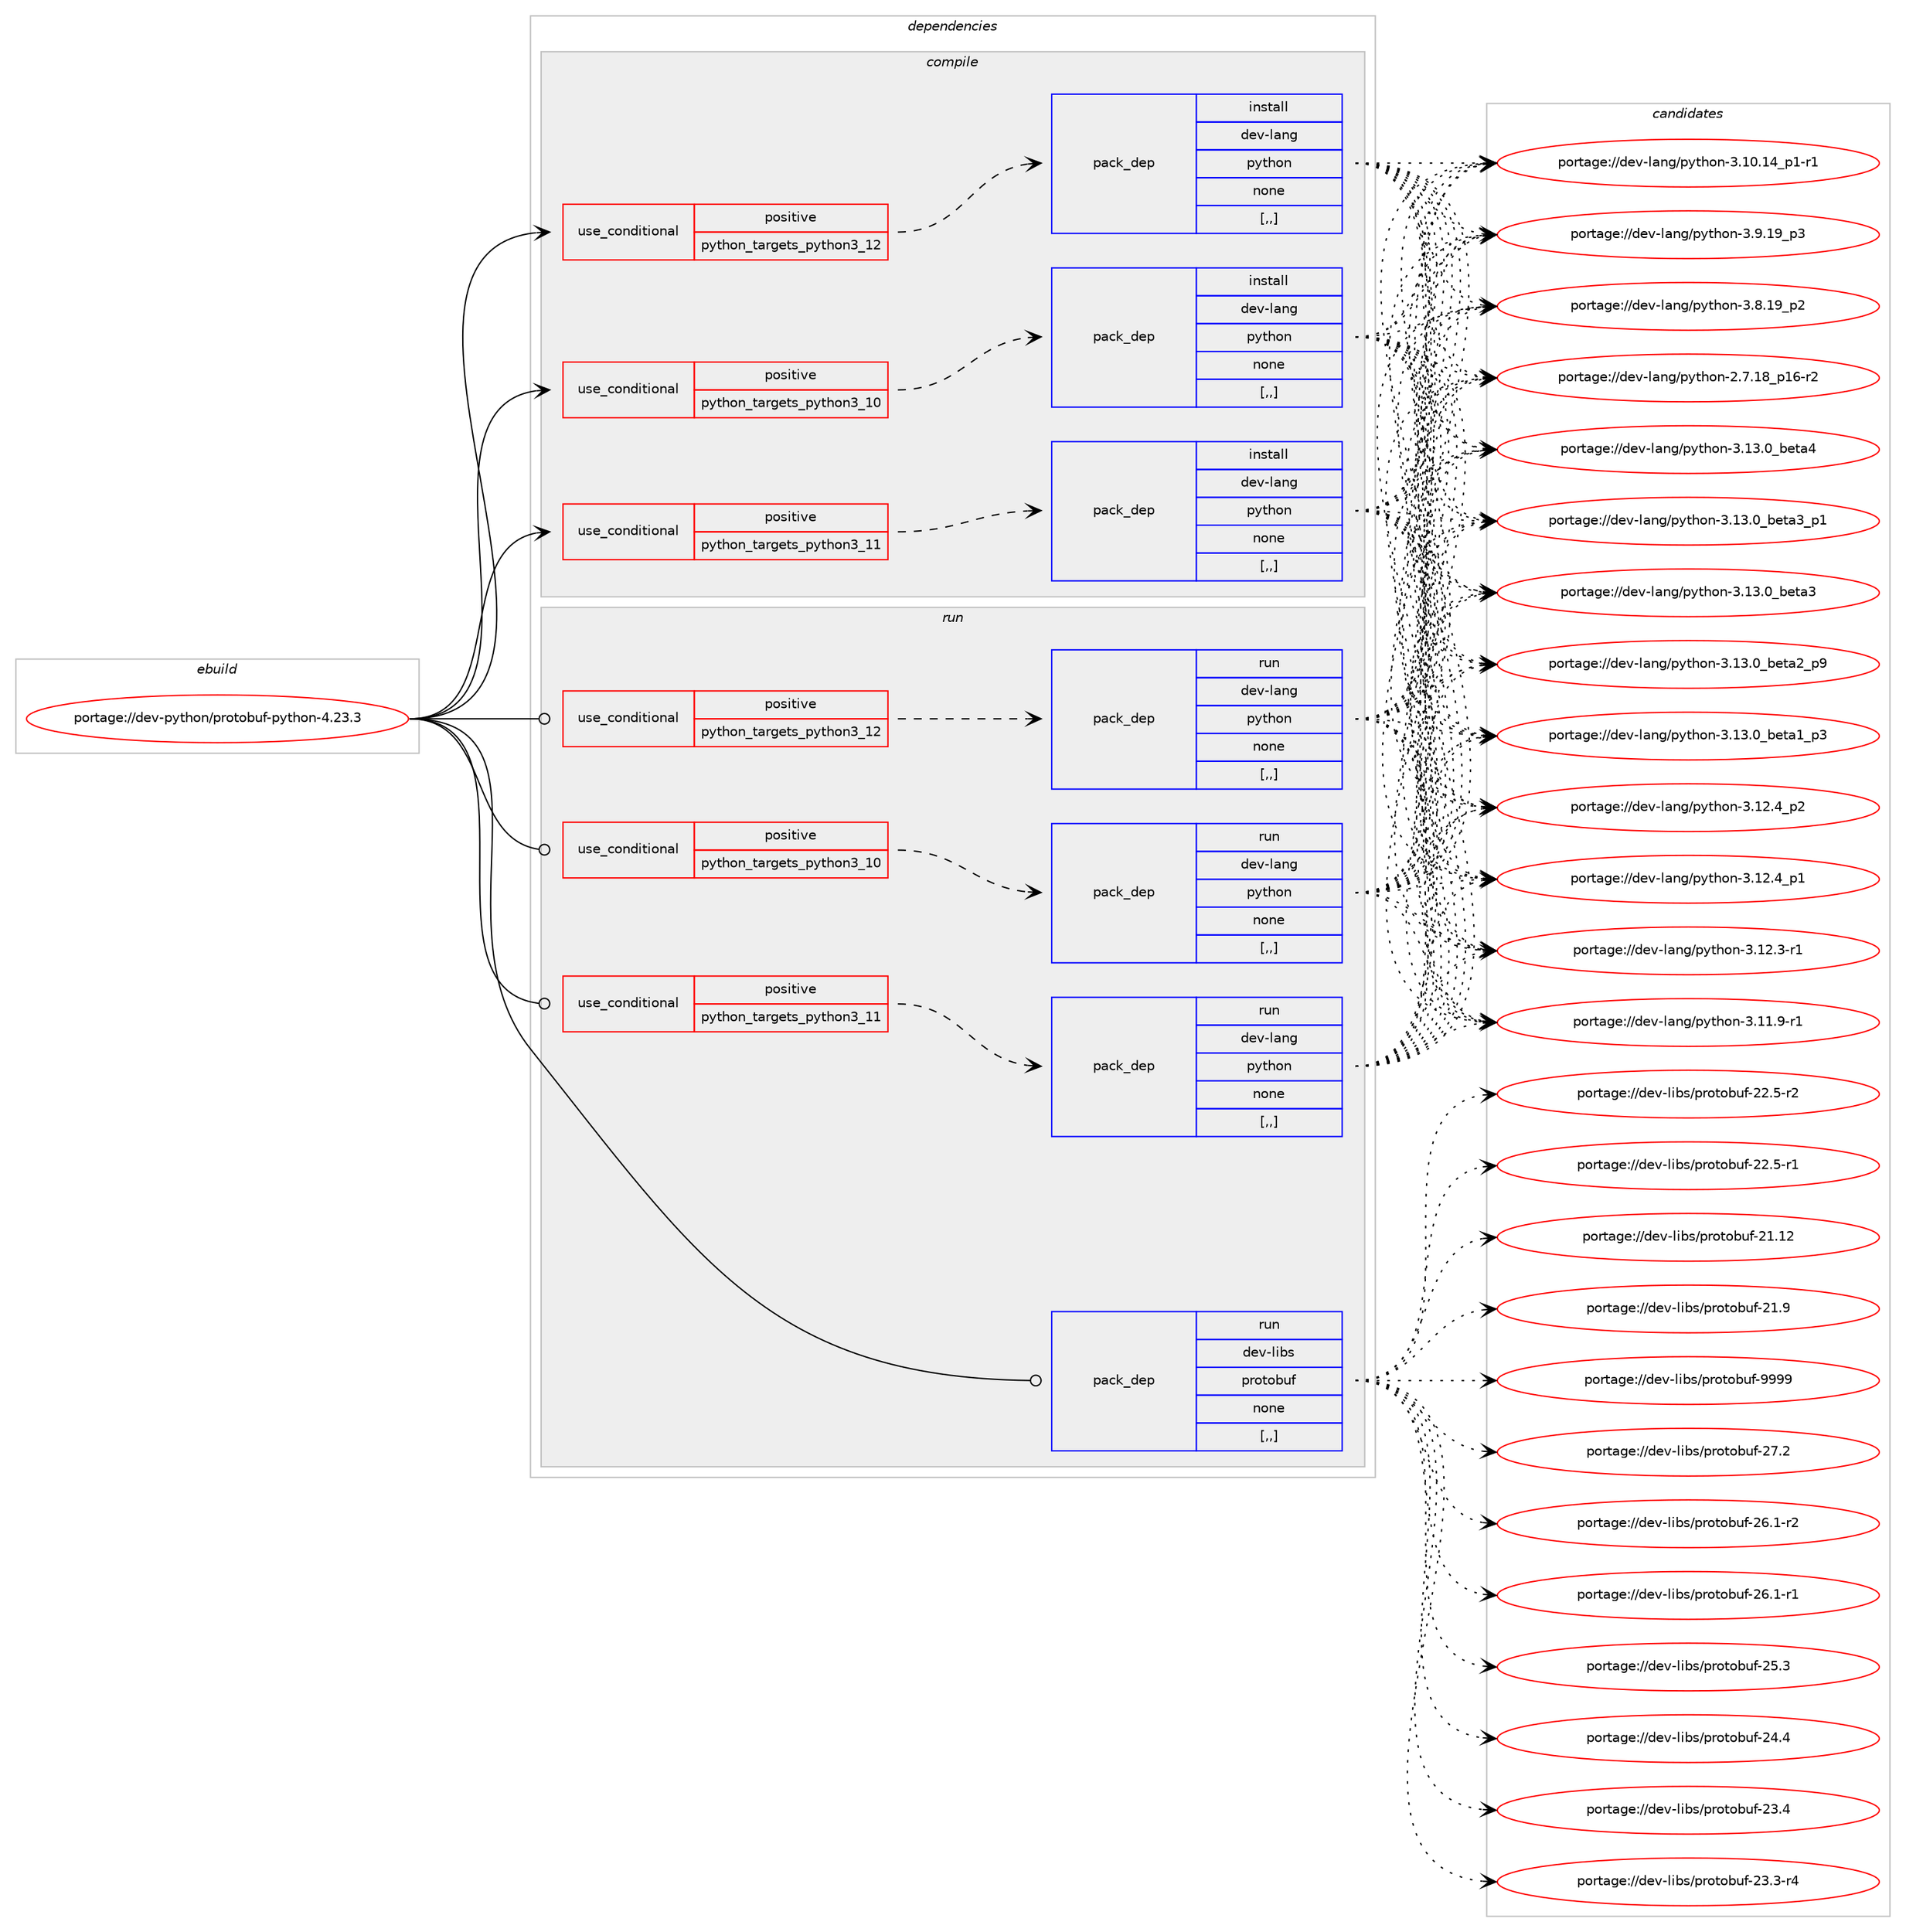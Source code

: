 digraph prolog {

# *************
# Graph options
# *************

newrank=true;
concentrate=true;
compound=true;
graph [rankdir=LR,fontname=Helvetica,fontsize=10,ranksep=1.5];#, ranksep=2.5, nodesep=0.2];
edge  [arrowhead=vee];
node  [fontname=Helvetica,fontsize=10];

# **********
# The ebuild
# **********

subgraph cluster_leftcol {
color=gray;
label=<<i>ebuild</i>>;
id [label="portage://dev-python/protobuf-python-4.23.3", color=red, width=4, href="../dev-python/protobuf-python-4.23.3.svg"];
}

# ****************
# The dependencies
# ****************

subgraph cluster_midcol {
color=gray;
label=<<i>dependencies</i>>;
subgraph cluster_compile {
fillcolor="#eeeeee";
style=filled;
label=<<i>compile</i>>;
subgraph cond36402 {
dependency155525 [label=<<TABLE BORDER="0" CELLBORDER="1" CELLSPACING="0" CELLPADDING="4"><TR><TD ROWSPAN="3" CELLPADDING="10">use_conditional</TD></TR><TR><TD>positive</TD></TR><TR><TD>python_targets_python3_10</TD></TR></TABLE>>, shape=none, color=red];
subgraph pack117871 {
dependency155526 [label=<<TABLE BORDER="0" CELLBORDER="1" CELLSPACING="0" CELLPADDING="4" WIDTH="220"><TR><TD ROWSPAN="6" CELLPADDING="30">pack_dep</TD></TR><TR><TD WIDTH="110">install</TD></TR><TR><TD>dev-lang</TD></TR><TR><TD>python</TD></TR><TR><TD>none</TD></TR><TR><TD>[,,]</TD></TR></TABLE>>, shape=none, color=blue];
}
dependency155525:e -> dependency155526:w [weight=20,style="dashed",arrowhead="vee"];
}
id:e -> dependency155525:w [weight=20,style="solid",arrowhead="vee"];
subgraph cond36403 {
dependency155527 [label=<<TABLE BORDER="0" CELLBORDER="1" CELLSPACING="0" CELLPADDING="4"><TR><TD ROWSPAN="3" CELLPADDING="10">use_conditional</TD></TR><TR><TD>positive</TD></TR><TR><TD>python_targets_python3_11</TD></TR></TABLE>>, shape=none, color=red];
subgraph pack117872 {
dependency155528 [label=<<TABLE BORDER="0" CELLBORDER="1" CELLSPACING="0" CELLPADDING="4" WIDTH="220"><TR><TD ROWSPAN="6" CELLPADDING="30">pack_dep</TD></TR><TR><TD WIDTH="110">install</TD></TR><TR><TD>dev-lang</TD></TR><TR><TD>python</TD></TR><TR><TD>none</TD></TR><TR><TD>[,,]</TD></TR></TABLE>>, shape=none, color=blue];
}
dependency155527:e -> dependency155528:w [weight=20,style="dashed",arrowhead="vee"];
}
id:e -> dependency155527:w [weight=20,style="solid",arrowhead="vee"];
subgraph cond36404 {
dependency155529 [label=<<TABLE BORDER="0" CELLBORDER="1" CELLSPACING="0" CELLPADDING="4"><TR><TD ROWSPAN="3" CELLPADDING="10">use_conditional</TD></TR><TR><TD>positive</TD></TR><TR><TD>python_targets_python3_12</TD></TR></TABLE>>, shape=none, color=red];
subgraph pack117873 {
dependency155530 [label=<<TABLE BORDER="0" CELLBORDER="1" CELLSPACING="0" CELLPADDING="4" WIDTH="220"><TR><TD ROWSPAN="6" CELLPADDING="30">pack_dep</TD></TR><TR><TD WIDTH="110">install</TD></TR><TR><TD>dev-lang</TD></TR><TR><TD>python</TD></TR><TR><TD>none</TD></TR><TR><TD>[,,]</TD></TR></TABLE>>, shape=none, color=blue];
}
dependency155529:e -> dependency155530:w [weight=20,style="dashed",arrowhead="vee"];
}
id:e -> dependency155529:w [weight=20,style="solid",arrowhead="vee"];
}
subgraph cluster_compileandrun {
fillcolor="#eeeeee";
style=filled;
label=<<i>compile and run</i>>;
}
subgraph cluster_run {
fillcolor="#eeeeee";
style=filled;
label=<<i>run</i>>;
subgraph cond36405 {
dependency155531 [label=<<TABLE BORDER="0" CELLBORDER="1" CELLSPACING="0" CELLPADDING="4"><TR><TD ROWSPAN="3" CELLPADDING="10">use_conditional</TD></TR><TR><TD>positive</TD></TR><TR><TD>python_targets_python3_10</TD></TR></TABLE>>, shape=none, color=red];
subgraph pack117874 {
dependency155532 [label=<<TABLE BORDER="0" CELLBORDER="1" CELLSPACING="0" CELLPADDING="4" WIDTH="220"><TR><TD ROWSPAN="6" CELLPADDING="30">pack_dep</TD></TR><TR><TD WIDTH="110">run</TD></TR><TR><TD>dev-lang</TD></TR><TR><TD>python</TD></TR><TR><TD>none</TD></TR><TR><TD>[,,]</TD></TR></TABLE>>, shape=none, color=blue];
}
dependency155531:e -> dependency155532:w [weight=20,style="dashed",arrowhead="vee"];
}
id:e -> dependency155531:w [weight=20,style="solid",arrowhead="odot"];
subgraph cond36406 {
dependency155533 [label=<<TABLE BORDER="0" CELLBORDER="1" CELLSPACING="0" CELLPADDING="4"><TR><TD ROWSPAN="3" CELLPADDING="10">use_conditional</TD></TR><TR><TD>positive</TD></TR><TR><TD>python_targets_python3_11</TD></TR></TABLE>>, shape=none, color=red];
subgraph pack117875 {
dependency155534 [label=<<TABLE BORDER="0" CELLBORDER="1" CELLSPACING="0" CELLPADDING="4" WIDTH="220"><TR><TD ROWSPAN="6" CELLPADDING="30">pack_dep</TD></TR><TR><TD WIDTH="110">run</TD></TR><TR><TD>dev-lang</TD></TR><TR><TD>python</TD></TR><TR><TD>none</TD></TR><TR><TD>[,,]</TD></TR></TABLE>>, shape=none, color=blue];
}
dependency155533:e -> dependency155534:w [weight=20,style="dashed",arrowhead="vee"];
}
id:e -> dependency155533:w [weight=20,style="solid",arrowhead="odot"];
subgraph cond36407 {
dependency155535 [label=<<TABLE BORDER="0" CELLBORDER="1" CELLSPACING="0" CELLPADDING="4"><TR><TD ROWSPAN="3" CELLPADDING="10">use_conditional</TD></TR><TR><TD>positive</TD></TR><TR><TD>python_targets_python3_12</TD></TR></TABLE>>, shape=none, color=red];
subgraph pack117876 {
dependency155536 [label=<<TABLE BORDER="0" CELLBORDER="1" CELLSPACING="0" CELLPADDING="4" WIDTH="220"><TR><TD ROWSPAN="6" CELLPADDING="30">pack_dep</TD></TR><TR><TD WIDTH="110">run</TD></TR><TR><TD>dev-lang</TD></TR><TR><TD>python</TD></TR><TR><TD>none</TD></TR><TR><TD>[,,]</TD></TR></TABLE>>, shape=none, color=blue];
}
dependency155535:e -> dependency155536:w [weight=20,style="dashed",arrowhead="vee"];
}
id:e -> dependency155535:w [weight=20,style="solid",arrowhead="odot"];
subgraph pack117877 {
dependency155537 [label=<<TABLE BORDER="0" CELLBORDER="1" CELLSPACING="0" CELLPADDING="4" WIDTH="220"><TR><TD ROWSPAN="6" CELLPADDING="30">pack_dep</TD></TR><TR><TD WIDTH="110">run</TD></TR><TR><TD>dev-libs</TD></TR><TR><TD>protobuf</TD></TR><TR><TD>none</TD></TR><TR><TD>[,,]</TD></TR></TABLE>>, shape=none, color=blue];
}
id:e -> dependency155537:w [weight=20,style="solid",arrowhead="odot"];
}
}

# **************
# The candidates
# **************

subgraph cluster_choices {
rank=same;
color=gray;
label=<<i>candidates</i>>;

subgraph choice117871 {
color=black;
nodesep=1;
choice1001011184510897110103471121211161041111104551464951464895981011169752 [label="portage://dev-lang/python-3.13.0_beta4", color=red, width=4,href="../dev-lang/python-3.13.0_beta4.svg"];
choice10010111845108971101034711212111610411111045514649514648959810111697519511249 [label="portage://dev-lang/python-3.13.0_beta3_p1", color=red, width=4,href="../dev-lang/python-3.13.0_beta3_p1.svg"];
choice1001011184510897110103471121211161041111104551464951464895981011169751 [label="portage://dev-lang/python-3.13.0_beta3", color=red, width=4,href="../dev-lang/python-3.13.0_beta3.svg"];
choice10010111845108971101034711212111610411111045514649514648959810111697509511257 [label="portage://dev-lang/python-3.13.0_beta2_p9", color=red, width=4,href="../dev-lang/python-3.13.0_beta2_p9.svg"];
choice10010111845108971101034711212111610411111045514649514648959810111697499511251 [label="portage://dev-lang/python-3.13.0_beta1_p3", color=red, width=4,href="../dev-lang/python-3.13.0_beta1_p3.svg"];
choice100101118451089711010347112121116104111110455146495046529511250 [label="portage://dev-lang/python-3.12.4_p2", color=red, width=4,href="../dev-lang/python-3.12.4_p2.svg"];
choice100101118451089711010347112121116104111110455146495046529511249 [label="portage://dev-lang/python-3.12.4_p1", color=red, width=4,href="../dev-lang/python-3.12.4_p1.svg"];
choice100101118451089711010347112121116104111110455146495046514511449 [label="portage://dev-lang/python-3.12.3-r1", color=red, width=4,href="../dev-lang/python-3.12.3-r1.svg"];
choice100101118451089711010347112121116104111110455146494946574511449 [label="portage://dev-lang/python-3.11.9-r1", color=red, width=4,href="../dev-lang/python-3.11.9-r1.svg"];
choice100101118451089711010347112121116104111110455146494846495295112494511449 [label="portage://dev-lang/python-3.10.14_p1-r1", color=red, width=4,href="../dev-lang/python-3.10.14_p1-r1.svg"];
choice100101118451089711010347112121116104111110455146574649579511251 [label="portage://dev-lang/python-3.9.19_p3", color=red, width=4,href="../dev-lang/python-3.9.19_p3.svg"];
choice100101118451089711010347112121116104111110455146564649579511250 [label="portage://dev-lang/python-3.8.19_p2", color=red, width=4,href="../dev-lang/python-3.8.19_p2.svg"];
choice100101118451089711010347112121116104111110455046554649569511249544511450 [label="portage://dev-lang/python-2.7.18_p16-r2", color=red, width=4,href="../dev-lang/python-2.7.18_p16-r2.svg"];
dependency155526:e -> choice1001011184510897110103471121211161041111104551464951464895981011169752:w [style=dotted,weight="100"];
dependency155526:e -> choice10010111845108971101034711212111610411111045514649514648959810111697519511249:w [style=dotted,weight="100"];
dependency155526:e -> choice1001011184510897110103471121211161041111104551464951464895981011169751:w [style=dotted,weight="100"];
dependency155526:e -> choice10010111845108971101034711212111610411111045514649514648959810111697509511257:w [style=dotted,weight="100"];
dependency155526:e -> choice10010111845108971101034711212111610411111045514649514648959810111697499511251:w [style=dotted,weight="100"];
dependency155526:e -> choice100101118451089711010347112121116104111110455146495046529511250:w [style=dotted,weight="100"];
dependency155526:e -> choice100101118451089711010347112121116104111110455146495046529511249:w [style=dotted,weight="100"];
dependency155526:e -> choice100101118451089711010347112121116104111110455146495046514511449:w [style=dotted,weight="100"];
dependency155526:e -> choice100101118451089711010347112121116104111110455146494946574511449:w [style=dotted,weight="100"];
dependency155526:e -> choice100101118451089711010347112121116104111110455146494846495295112494511449:w [style=dotted,weight="100"];
dependency155526:e -> choice100101118451089711010347112121116104111110455146574649579511251:w [style=dotted,weight="100"];
dependency155526:e -> choice100101118451089711010347112121116104111110455146564649579511250:w [style=dotted,weight="100"];
dependency155526:e -> choice100101118451089711010347112121116104111110455046554649569511249544511450:w [style=dotted,weight="100"];
}
subgraph choice117872 {
color=black;
nodesep=1;
choice1001011184510897110103471121211161041111104551464951464895981011169752 [label="portage://dev-lang/python-3.13.0_beta4", color=red, width=4,href="../dev-lang/python-3.13.0_beta4.svg"];
choice10010111845108971101034711212111610411111045514649514648959810111697519511249 [label="portage://dev-lang/python-3.13.0_beta3_p1", color=red, width=4,href="../dev-lang/python-3.13.0_beta3_p1.svg"];
choice1001011184510897110103471121211161041111104551464951464895981011169751 [label="portage://dev-lang/python-3.13.0_beta3", color=red, width=4,href="../dev-lang/python-3.13.0_beta3.svg"];
choice10010111845108971101034711212111610411111045514649514648959810111697509511257 [label="portage://dev-lang/python-3.13.0_beta2_p9", color=red, width=4,href="../dev-lang/python-3.13.0_beta2_p9.svg"];
choice10010111845108971101034711212111610411111045514649514648959810111697499511251 [label="portage://dev-lang/python-3.13.0_beta1_p3", color=red, width=4,href="../dev-lang/python-3.13.0_beta1_p3.svg"];
choice100101118451089711010347112121116104111110455146495046529511250 [label="portage://dev-lang/python-3.12.4_p2", color=red, width=4,href="../dev-lang/python-3.12.4_p2.svg"];
choice100101118451089711010347112121116104111110455146495046529511249 [label="portage://dev-lang/python-3.12.4_p1", color=red, width=4,href="../dev-lang/python-3.12.4_p1.svg"];
choice100101118451089711010347112121116104111110455146495046514511449 [label="portage://dev-lang/python-3.12.3-r1", color=red, width=4,href="../dev-lang/python-3.12.3-r1.svg"];
choice100101118451089711010347112121116104111110455146494946574511449 [label="portage://dev-lang/python-3.11.9-r1", color=red, width=4,href="../dev-lang/python-3.11.9-r1.svg"];
choice100101118451089711010347112121116104111110455146494846495295112494511449 [label="portage://dev-lang/python-3.10.14_p1-r1", color=red, width=4,href="../dev-lang/python-3.10.14_p1-r1.svg"];
choice100101118451089711010347112121116104111110455146574649579511251 [label="portage://dev-lang/python-3.9.19_p3", color=red, width=4,href="../dev-lang/python-3.9.19_p3.svg"];
choice100101118451089711010347112121116104111110455146564649579511250 [label="portage://dev-lang/python-3.8.19_p2", color=red, width=4,href="../dev-lang/python-3.8.19_p2.svg"];
choice100101118451089711010347112121116104111110455046554649569511249544511450 [label="portage://dev-lang/python-2.7.18_p16-r2", color=red, width=4,href="../dev-lang/python-2.7.18_p16-r2.svg"];
dependency155528:e -> choice1001011184510897110103471121211161041111104551464951464895981011169752:w [style=dotted,weight="100"];
dependency155528:e -> choice10010111845108971101034711212111610411111045514649514648959810111697519511249:w [style=dotted,weight="100"];
dependency155528:e -> choice1001011184510897110103471121211161041111104551464951464895981011169751:w [style=dotted,weight="100"];
dependency155528:e -> choice10010111845108971101034711212111610411111045514649514648959810111697509511257:w [style=dotted,weight="100"];
dependency155528:e -> choice10010111845108971101034711212111610411111045514649514648959810111697499511251:w [style=dotted,weight="100"];
dependency155528:e -> choice100101118451089711010347112121116104111110455146495046529511250:w [style=dotted,weight="100"];
dependency155528:e -> choice100101118451089711010347112121116104111110455146495046529511249:w [style=dotted,weight="100"];
dependency155528:e -> choice100101118451089711010347112121116104111110455146495046514511449:w [style=dotted,weight="100"];
dependency155528:e -> choice100101118451089711010347112121116104111110455146494946574511449:w [style=dotted,weight="100"];
dependency155528:e -> choice100101118451089711010347112121116104111110455146494846495295112494511449:w [style=dotted,weight="100"];
dependency155528:e -> choice100101118451089711010347112121116104111110455146574649579511251:w [style=dotted,weight="100"];
dependency155528:e -> choice100101118451089711010347112121116104111110455146564649579511250:w [style=dotted,weight="100"];
dependency155528:e -> choice100101118451089711010347112121116104111110455046554649569511249544511450:w [style=dotted,weight="100"];
}
subgraph choice117873 {
color=black;
nodesep=1;
choice1001011184510897110103471121211161041111104551464951464895981011169752 [label="portage://dev-lang/python-3.13.0_beta4", color=red, width=4,href="../dev-lang/python-3.13.0_beta4.svg"];
choice10010111845108971101034711212111610411111045514649514648959810111697519511249 [label="portage://dev-lang/python-3.13.0_beta3_p1", color=red, width=4,href="../dev-lang/python-3.13.0_beta3_p1.svg"];
choice1001011184510897110103471121211161041111104551464951464895981011169751 [label="portage://dev-lang/python-3.13.0_beta3", color=red, width=4,href="../dev-lang/python-3.13.0_beta3.svg"];
choice10010111845108971101034711212111610411111045514649514648959810111697509511257 [label="portage://dev-lang/python-3.13.0_beta2_p9", color=red, width=4,href="../dev-lang/python-3.13.0_beta2_p9.svg"];
choice10010111845108971101034711212111610411111045514649514648959810111697499511251 [label="portage://dev-lang/python-3.13.0_beta1_p3", color=red, width=4,href="../dev-lang/python-3.13.0_beta1_p3.svg"];
choice100101118451089711010347112121116104111110455146495046529511250 [label="portage://dev-lang/python-3.12.4_p2", color=red, width=4,href="../dev-lang/python-3.12.4_p2.svg"];
choice100101118451089711010347112121116104111110455146495046529511249 [label="portage://dev-lang/python-3.12.4_p1", color=red, width=4,href="../dev-lang/python-3.12.4_p1.svg"];
choice100101118451089711010347112121116104111110455146495046514511449 [label="portage://dev-lang/python-3.12.3-r1", color=red, width=4,href="../dev-lang/python-3.12.3-r1.svg"];
choice100101118451089711010347112121116104111110455146494946574511449 [label="portage://dev-lang/python-3.11.9-r1", color=red, width=4,href="../dev-lang/python-3.11.9-r1.svg"];
choice100101118451089711010347112121116104111110455146494846495295112494511449 [label="portage://dev-lang/python-3.10.14_p1-r1", color=red, width=4,href="../dev-lang/python-3.10.14_p1-r1.svg"];
choice100101118451089711010347112121116104111110455146574649579511251 [label="portage://dev-lang/python-3.9.19_p3", color=red, width=4,href="../dev-lang/python-3.9.19_p3.svg"];
choice100101118451089711010347112121116104111110455146564649579511250 [label="portage://dev-lang/python-3.8.19_p2", color=red, width=4,href="../dev-lang/python-3.8.19_p2.svg"];
choice100101118451089711010347112121116104111110455046554649569511249544511450 [label="portage://dev-lang/python-2.7.18_p16-r2", color=red, width=4,href="../dev-lang/python-2.7.18_p16-r2.svg"];
dependency155530:e -> choice1001011184510897110103471121211161041111104551464951464895981011169752:w [style=dotted,weight="100"];
dependency155530:e -> choice10010111845108971101034711212111610411111045514649514648959810111697519511249:w [style=dotted,weight="100"];
dependency155530:e -> choice1001011184510897110103471121211161041111104551464951464895981011169751:w [style=dotted,weight="100"];
dependency155530:e -> choice10010111845108971101034711212111610411111045514649514648959810111697509511257:w [style=dotted,weight="100"];
dependency155530:e -> choice10010111845108971101034711212111610411111045514649514648959810111697499511251:w [style=dotted,weight="100"];
dependency155530:e -> choice100101118451089711010347112121116104111110455146495046529511250:w [style=dotted,weight="100"];
dependency155530:e -> choice100101118451089711010347112121116104111110455146495046529511249:w [style=dotted,weight="100"];
dependency155530:e -> choice100101118451089711010347112121116104111110455146495046514511449:w [style=dotted,weight="100"];
dependency155530:e -> choice100101118451089711010347112121116104111110455146494946574511449:w [style=dotted,weight="100"];
dependency155530:e -> choice100101118451089711010347112121116104111110455146494846495295112494511449:w [style=dotted,weight="100"];
dependency155530:e -> choice100101118451089711010347112121116104111110455146574649579511251:w [style=dotted,weight="100"];
dependency155530:e -> choice100101118451089711010347112121116104111110455146564649579511250:w [style=dotted,weight="100"];
dependency155530:e -> choice100101118451089711010347112121116104111110455046554649569511249544511450:w [style=dotted,weight="100"];
}
subgraph choice117874 {
color=black;
nodesep=1;
choice1001011184510897110103471121211161041111104551464951464895981011169752 [label="portage://dev-lang/python-3.13.0_beta4", color=red, width=4,href="../dev-lang/python-3.13.0_beta4.svg"];
choice10010111845108971101034711212111610411111045514649514648959810111697519511249 [label="portage://dev-lang/python-3.13.0_beta3_p1", color=red, width=4,href="../dev-lang/python-3.13.0_beta3_p1.svg"];
choice1001011184510897110103471121211161041111104551464951464895981011169751 [label="portage://dev-lang/python-3.13.0_beta3", color=red, width=4,href="../dev-lang/python-3.13.0_beta3.svg"];
choice10010111845108971101034711212111610411111045514649514648959810111697509511257 [label="portage://dev-lang/python-3.13.0_beta2_p9", color=red, width=4,href="../dev-lang/python-3.13.0_beta2_p9.svg"];
choice10010111845108971101034711212111610411111045514649514648959810111697499511251 [label="portage://dev-lang/python-3.13.0_beta1_p3", color=red, width=4,href="../dev-lang/python-3.13.0_beta1_p3.svg"];
choice100101118451089711010347112121116104111110455146495046529511250 [label="portage://dev-lang/python-3.12.4_p2", color=red, width=4,href="../dev-lang/python-3.12.4_p2.svg"];
choice100101118451089711010347112121116104111110455146495046529511249 [label="portage://dev-lang/python-3.12.4_p1", color=red, width=4,href="../dev-lang/python-3.12.4_p1.svg"];
choice100101118451089711010347112121116104111110455146495046514511449 [label="portage://dev-lang/python-3.12.3-r1", color=red, width=4,href="../dev-lang/python-3.12.3-r1.svg"];
choice100101118451089711010347112121116104111110455146494946574511449 [label="portage://dev-lang/python-3.11.9-r1", color=red, width=4,href="../dev-lang/python-3.11.9-r1.svg"];
choice100101118451089711010347112121116104111110455146494846495295112494511449 [label="portage://dev-lang/python-3.10.14_p1-r1", color=red, width=4,href="../dev-lang/python-3.10.14_p1-r1.svg"];
choice100101118451089711010347112121116104111110455146574649579511251 [label="portage://dev-lang/python-3.9.19_p3", color=red, width=4,href="../dev-lang/python-3.9.19_p3.svg"];
choice100101118451089711010347112121116104111110455146564649579511250 [label="portage://dev-lang/python-3.8.19_p2", color=red, width=4,href="../dev-lang/python-3.8.19_p2.svg"];
choice100101118451089711010347112121116104111110455046554649569511249544511450 [label="portage://dev-lang/python-2.7.18_p16-r2", color=red, width=4,href="../dev-lang/python-2.7.18_p16-r2.svg"];
dependency155532:e -> choice1001011184510897110103471121211161041111104551464951464895981011169752:w [style=dotted,weight="100"];
dependency155532:e -> choice10010111845108971101034711212111610411111045514649514648959810111697519511249:w [style=dotted,weight="100"];
dependency155532:e -> choice1001011184510897110103471121211161041111104551464951464895981011169751:w [style=dotted,weight="100"];
dependency155532:e -> choice10010111845108971101034711212111610411111045514649514648959810111697509511257:w [style=dotted,weight="100"];
dependency155532:e -> choice10010111845108971101034711212111610411111045514649514648959810111697499511251:w [style=dotted,weight="100"];
dependency155532:e -> choice100101118451089711010347112121116104111110455146495046529511250:w [style=dotted,weight="100"];
dependency155532:e -> choice100101118451089711010347112121116104111110455146495046529511249:w [style=dotted,weight="100"];
dependency155532:e -> choice100101118451089711010347112121116104111110455146495046514511449:w [style=dotted,weight="100"];
dependency155532:e -> choice100101118451089711010347112121116104111110455146494946574511449:w [style=dotted,weight="100"];
dependency155532:e -> choice100101118451089711010347112121116104111110455146494846495295112494511449:w [style=dotted,weight="100"];
dependency155532:e -> choice100101118451089711010347112121116104111110455146574649579511251:w [style=dotted,weight="100"];
dependency155532:e -> choice100101118451089711010347112121116104111110455146564649579511250:w [style=dotted,weight="100"];
dependency155532:e -> choice100101118451089711010347112121116104111110455046554649569511249544511450:w [style=dotted,weight="100"];
}
subgraph choice117875 {
color=black;
nodesep=1;
choice1001011184510897110103471121211161041111104551464951464895981011169752 [label="portage://dev-lang/python-3.13.0_beta4", color=red, width=4,href="../dev-lang/python-3.13.0_beta4.svg"];
choice10010111845108971101034711212111610411111045514649514648959810111697519511249 [label="portage://dev-lang/python-3.13.0_beta3_p1", color=red, width=4,href="../dev-lang/python-3.13.0_beta3_p1.svg"];
choice1001011184510897110103471121211161041111104551464951464895981011169751 [label="portage://dev-lang/python-3.13.0_beta3", color=red, width=4,href="../dev-lang/python-3.13.0_beta3.svg"];
choice10010111845108971101034711212111610411111045514649514648959810111697509511257 [label="portage://dev-lang/python-3.13.0_beta2_p9", color=red, width=4,href="../dev-lang/python-3.13.0_beta2_p9.svg"];
choice10010111845108971101034711212111610411111045514649514648959810111697499511251 [label="portage://dev-lang/python-3.13.0_beta1_p3", color=red, width=4,href="../dev-lang/python-3.13.0_beta1_p3.svg"];
choice100101118451089711010347112121116104111110455146495046529511250 [label="portage://dev-lang/python-3.12.4_p2", color=red, width=4,href="../dev-lang/python-3.12.4_p2.svg"];
choice100101118451089711010347112121116104111110455146495046529511249 [label="portage://dev-lang/python-3.12.4_p1", color=red, width=4,href="../dev-lang/python-3.12.4_p1.svg"];
choice100101118451089711010347112121116104111110455146495046514511449 [label="portage://dev-lang/python-3.12.3-r1", color=red, width=4,href="../dev-lang/python-3.12.3-r1.svg"];
choice100101118451089711010347112121116104111110455146494946574511449 [label="portage://dev-lang/python-3.11.9-r1", color=red, width=4,href="../dev-lang/python-3.11.9-r1.svg"];
choice100101118451089711010347112121116104111110455146494846495295112494511449 [label="portage://dev-lang/python-3.10.14_p1-r1", color=red, width=4,href="../dev-lang/python-3.10.14_p1-r1.svg"];
choice100101118451089711010347112121116104111110455146574649579511251 [label="portage://dev-lang/python-3.9.19_p3", color=red, width=4,href="../dev-lang/python-3.9.19_p3.svg"];
choice100101118451089711010347112121116104111110455146564649579511250 [label="portage://dev-lang/python-3.8.19_p2", color=red, width=4,href="../dev-lang/python-3.8.19_p2.svg"];
choice100101118451089711010347112121116104111110455046554649569511249544511450 [label="portage://dev-lang/python-2.7.18_p16-r2", color=red, width=4,href="../dev-lang/python-2.7.18_p16-r2.svg"];
dependency155534:e -> choice1001011184510897110103471121211161041111104551464951464895981011169752:w [style=dotted,weight="100"];
dependency155534:e -> choice10010111845108971101034711212111610411111045514649514648959810111697519511249:w [style=dotted,weight="100"];
dependency155534:e -> choice1001011184510897110103471121211161041111104551464951464895981011169751:w [style=dotted,weight="100"];
dependency155534:e -> choice10010111845108971101034711212111610411111045514649514648959810111697509511257:w [style=dotted,weight="100"];
dependency155534:e -> choice10010111845108971101034711212111610411111045514649514648959810111697499511251:w [style=dotted,weight="100"];
dependency155534:e -> choice100101118451089711010347112121116104111110455146495046529511250:w [style=dotted,weight="100"];
dependency155534:e -> choice100101118451089711010347112121116104111110455146495046529511249:w [style=dotted,weight="100"];
dependency155534:e -> choice100101118451089711010347112121116104111110455146495046514511449:w [style=dotted,weight="100"];
dependency155534:e -> choice100101118451089711010347112121116104111110455146494946574511449:w [style=dotted,weight="100"];
dependency155534:e -> choice100101118451089711010347112121116104111110455146494846495295112494511449:w [style=dotted,weight="100"];
dependency155534:e -> choice100101118451089711010347112121116104111110455146574649579511251:w [style=dotted,weight="100"];
dependency155534:e -> choice100101118451089711010347112121116104111110455146564649579511250:w [style=dotted,weight="100"];
dependency155534:e -> choice100101118451089711010347112121116104111110455046554649569511249544511450:w [style=dotted,weight="100"];
}
subgraph choice117876 {
color=black;
nodesep=1;
choice1001011184510897110103471121211161041111104551464951464895981011169752 [label="portage://dev-lang/python-3.13.0_beta4", color=red, width=4,href="../dev-lang/python-3.13.0_beta4.svg"];
choice10010111845108971101034711212111610411111045514649514648959810111697519511249 [label="portage://dev-lang/python-3.13.0_beta3_p1", color=red, width=4,href="../dev-lang/python-3.13.0_beta3_p1.svg"];
choice1001011184510897110103471121211161041111104551464951464895981011169751 [label="portage://dev-lang/python-3.13.0_beta3", color=red, width=4,href="../dev-lang/python-3.13.0_beta3.svg"];
choice10010111845108971101034711212111610411111045514649514648959810111697509511257 [label="portage://dev-lang/python-3.13.0_beta2_p9", color=red, width=4,href="../dev-lang/python-3.13.0_beta2_p9.svg"];
choice10010111845108971101034711212111610411111045514649514648959810111697499511251 [label="portage://dev-lang/python-3.13.0_beta1_p3", color=red, width=4,href="../dev-lang/python-3.13.0_beta1_p3.svg"];
choice100101118451089711010347112121116104111110455146495046529511250 [label="portage://dev-lang/python-3.12.4_p2", color=red, width=4,href="../dev-lang/python-3.12.4_p2.svg"];
choice100101118451089711010347112121116104111110455146495046529511249 [label="portage://dev-lang/python-3.12.4_p1", color=red, width=4,href="../dev-lang/python-3.12.4_p1.svg"];
choice100101118451089711010347112121116104111110455146495046514511449 [label="portage://dev-lang/python-3.12.3-r1", color=red, width=4,href="../dev-lang/python-3.12.3-r1.svg"];
choice100101118451089711010347112121116104111110455146494946574511449 [label="portage://dev-lang/python-3.11.9-r1", color=red, width=4,href="../dev-lang/python-3.11.9-r1.svg"];
choice100101118451089711010347112121116104111110455146494846495295112494511449 [label="portage://dev-lang/python-3.10.14_p1-r1", color=red, width=4,href="../dev-lang/python-3.10.14_p1-r1.svg"];
choice100101118451089711010347112121116104111110455146574649579511251 [label="portage://dev-lang/python-3.9.19_p3", color=red, width=4,href="../dev-lang/python-3.9.19_p3.svg"];
choice100101118451089711010347112121116104111110455146564649579511250 [label="portage://dev-lang/python-3.8.19_p2", color=red, width=4,href="../dev-lang/python-3.8.19_p2.svg"];
choice100101118451089711010347112121116104111110455046554649569511249544511450 [label="portage://dev-lang/python-2.7.18_p16-r2", color=red, width=4,href="../dev-lang/python-2.7.18_p16-r2.svg"];
dependency155536:e -> choice1001011184510897110103471121211161041111104551464951464895981011169752:w [style=dotted,weight="100"];
dependency155536:e -> choice10010111845108971101034711212111610411111045514649514648959810111697519511249:w [style=dotted,weight="100"];
dependency155536:e -> choice1001011184510897110103471121211161041111104551464951464895981011169751:w [style=dotted,weight="100"];
dependency155536:e -> choice10010111845108971101034711212111610411111045514649514648959810111697509511257:w [style=dotted,weight="100"];
dependency155536:e -> choice10010111845108971101034711212111610411111045514649514648959810111697499511251:w [style=dotted,weight="100"];
dependency155536:e -> choice100101118451089711010347112121116104111110455146495046529511250:w [style=dotted,weight="100"];
dependency155536:e -> choice100101118451089711010347112121116104111110455146495046529511249:w [style=dotted,weight="100"];
dependency155536:e -> choice100101118451089711010347112121116104111110455146495046514511449:w [style=dotted,weight="100"];
dependency155536:e -> choice100101118451089711010347112121116104111110455146494946574511449:w [style=dotted,weight="100"];
dependency155536:e -> choice100101118451089711010347112121116104111110455146494846495295112494511449:w [style=dotted,weight="100"];
dependency155536:e -> choice100101118451089711010347112121116104111110455146574649579511251:w [style=dotted,weight="100"];
dependency155536:e -> choice100101118451089711010347112121116104111110455146564649579511250:w [style=dotted,weight="100"];
dependency155536:e -> choice100101118451089711010347112121116104111110455046554649569511249544511450:w [style=dotted,weight="100"];
}
subgraph choice117877 {
color=black;
nodesep=1;
choice100101118451081059811547112114111116111981171024557575757 [label="portage://dev-libs/protobuf-9999", color=red, width=4,href="../dev-libs/protobuf-9999.svg"];
choice100101118451081059811547112114111116111981171024550554650 [label="portage://dev-libs/protobuf-27.2", color=red, width=4,href="../dev-libs/protobuf-27.2.svg"];
choice1001011184510810598115471121141111161119811710245505446494511450 [label="portage://dev-libs/protobuf-26.1-r2", color=red, width=4,href="../dev-libs/protobuf-26.1-r2.svg"];
choice1001011184510810598115471121141111161119811710245505446494511449 [label="portage://dev-libs/protobuf-26.1-r1", color=red, width=4,href="../dev-libs/protobuf-26.1-r1.svg"];
choice100101118451081059811547112114111116111981171024550534651 [label="portage://dev-libs/protobuf-25.3", color=red, width=4,href="../dev-libs/protobuf-25.3.svg"];
choice100101118451081059811547112114111116111981171024550524652 [label="portage://dev-libs/protobuf-24.4", color=red, width=4,href="../dev-libs/protobuf-24.4.svg"];
choice100101118451081059811547112114111116111981171024550514652 [label="portage://dev-libs/protobuf-23.4", color=red, width=4,href="../dev-libs/protobuf-23.4.svg"];
choice1001011184510810598115471121141111161119811710245505146514511452 [label="portage://dev-libs/protobuf-23.3-r4", color=red, width=4,href="../dev-libs/protobuf-23.3-r4.svg"];
choice1001011184510810598115471121141111161119811710245505046534511450 [label="portage://dev-libs/protobuf-22.5-r2", color=red, width=4,href="../dev-libs/protobuf-22.5-r2.svg"];
choice1001011184510810598115471121141111161119811710245505046534511449 [label="portage://dev-libs/protobuf-22.5-r1", color=red, width=4,href="../dev-libs/protobuf-22.5-r1.svg"];
choice10010111845108105981154711211411111611198117102455049464950 [label="portage://dev-libs/protobuf-21.12", color=red, width=4,href="../dev-libs/protobuf-21.12.svg"];
choice100101118451081059811547112114111116111981171024550494657 [label="portage://dev-libs/protobuf-21.9", color=red, width=4,href="../dev-libs/protobuf-21.9.svg"];
dependency155537:e -> choice100101118451081059811547112114111116111981171024557575757:w [style=dotted,weight="100"];
dependency155537:e -> choice100101118451081059811547112114111116111981171024550554650:w [style=dotted,weight="100"];
dependency155537:e -> choice1001011184510810598115471121141111161119811710245505446494511450:w [style=dotted,weight="100"];
dependency155537:e -> choice1001011184510810598115471121141111161119811710245505446494511449:w [style=dotted,weight="100"];
dependency155537:e -> choice100101118451081059811547112114111116111981171024550534651:w [style=dotted,weight="100"];
dependency155537:e -> choice100101118451081059811547112114111116111981171024550524652:w [style=dotted,weight="100"];
dependency155537:e -> choice100101118451081059811547112114111116111981171024550514652:w [style=dotted,weight="100"];
dependency155537:e -> choice1001011184510810598115471121141111161119811710245505146514511452:w [style=dotted,weight="100"];
dependency155537:e -> choice1001011184510810598115471121141111161119811710245505046534511450:w [style=dotted,weight="100"];
dependency155537:e -> choice1001011184510810598115471121141111161119811710245505046534511449:w [style=dotted,weight="100"];
dependency155537:e -> choice10010111845108105981154711211411111611198117102455049464950:w [style=dotted,weight="100"];
dependency155537:e -> choice100101118451081059811547112114111116111981171024550494657:w [style=dotted,weight="100"];
}
}

}
